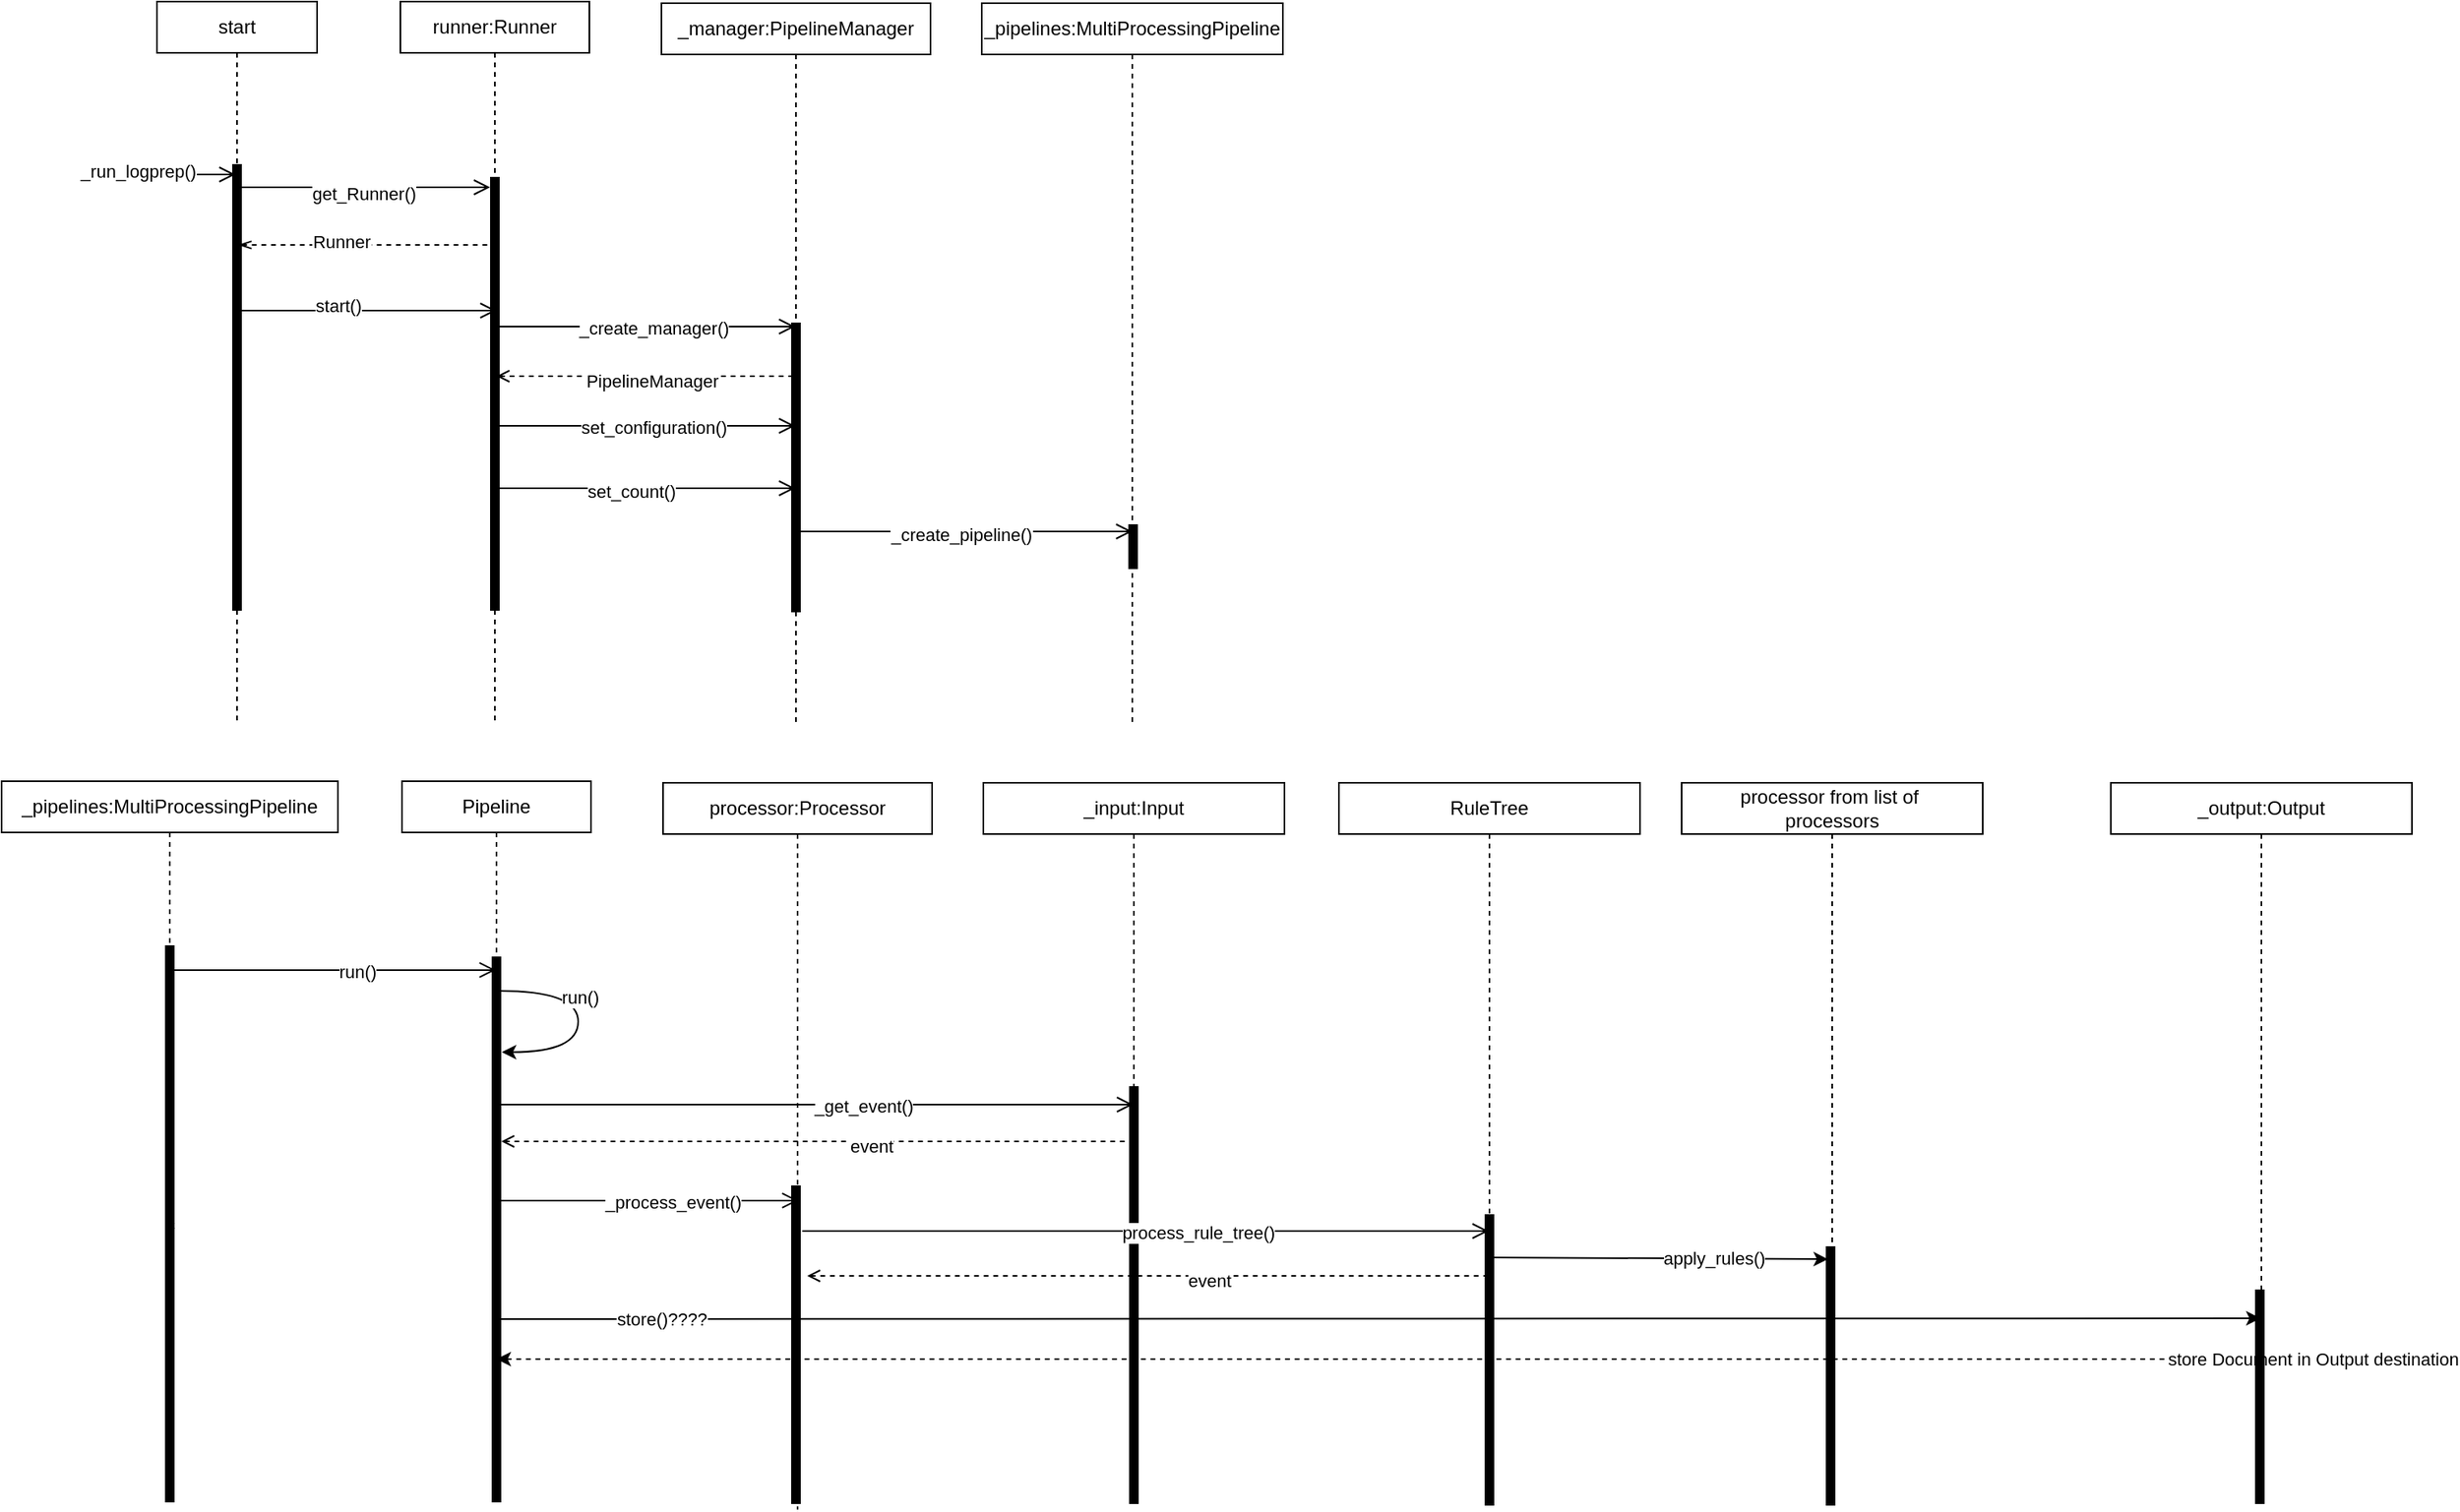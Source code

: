<mxfile>
    <diagram id="rJKQ-tYCr1c0C6d2Qi9T" name="sequence_entwurf">
        <mxGraphModel dx="1779" dy="563" grid="1" gridSize="10" guides="1" tooltips="1" connect="1" arrows="1" fold="1" page="1" pageScale="1" pageWidth="850" pageHeight="1100" math="0" shadow="0">
            <root>
                <mxCell id="0"/>
                <mxCell id="1" parent="0"/>
                <mxCell id="21" value="start" style="shape=umlLifeline;perimeter=lifelinePerimeter;whiteSpace=wrap;html=1;container=1;collapsible=0;recursiveResize=0;outlineConnect=0;gradientColor=none;size=32;" parent="1" vertex="1">
                    <mxGeometry x="67" y="28" width="100" height="452" as="geometry"/>
                </mxCell>
                <mxCell id="DTWtkfzZoddcGGTziA9J-54" value="" style="html=1;points=[];perimeter=orthogonalPerimeter;fillColor=strokeColor;" parent="21" vertex="1">
                    <mxGeometry x="47.5" y="102" width="5" height="278" as="geometry"/>
                </mxCell>
                <mxCell id="22" value="runner:Runner" style="shape=umlLifeline;perimeter=lifelinePerimeter;whiteSpace=wrap;html=1;container=1;collapsible=0;recursiveResize=0;outlineConnect=0;gradientColor=none;size=32;" parent="1" vertex="1">
                    <mxGeometry x="219" y="28" width="118" height="452" as="geometry"/>
                </mxCell>
                <mxCell id="DTWtkfzZoddcGGTziA9J-55" value="" style="html=1;points=[];perimeter=orthogonalPerimeter;fillColor=strokeColor;" parent="22" vertex="1">
                    <mxGeometry x="56.5" y="110" width="5" height="270" as="geometry"/>
                </mxCell>
                <mxCell id="24" value="" style="endArrow=open;startArrow=none;endFill=0;startFill=0;endSize=8;html=1;verticalAlign=bottom;labelBackgroundColor=none;strokeWidth=1;" parent="1" edge="1">
                    <mxGeometry width="160" relative="1" as="geometry">
                        <mxPoint x="115" y="144" as="sourcePoint"/>
                        <mxPoint x="275" y="144" as="targetPoint"/>
                    </mxGeometry>
                </mxCell>
                <mxCell id="25" value="get_Runner()" style="edgeLabel;html=1;align=center;verticalAlign=middle;resizable=0;points=[];" parent="24" vertex="1" connectable="0">
                    <mxGeometry x="-0.328" y="-4" relative="1" as="geometry">
                        <mxPoint x="27" as="offset"/>
                    </mxGeometry>
                </mxCell>
                <mxCell id="26" value="" style="endArrow=none;startArrow=openThin;endFill=0;startFill=0;endSize=8;html=1;verticalAlign=bottom;dashed=1;labelBackgroundColor=none;" parent="1" edge="1">
                    <mxGeometry width="160" relative="1" as="geometry">
                        <mxPoint x="118" y="180" as="sourcePoint"/>
                        <mxPoint x="278" y="180" as="targetPoint"/>
                    </mxGeometry>
                </mxCell>
                <mxCell id="27" value="Runner" style="edgeLabel;html=1;align=center;verticalAlign=middle;resizable=0;points=[];" parent="26" vertex="1" connectable="0">
                    <mxGeometry x="0.31" y="2" relative="1" as="geometry">
                        <mxPoint x="-41" as="offset"/>
                    </mxGeometry>
                </mxCell>
                <mxCell id="28" value="_manager:PipelineManager" style="shape=umlLifeline;perimeter=lifelinePerimeter;whiteSpace=wrap;html=1;container=1;collapsible=0;recursiveResize=0;outlineConnect=0;gradientColor=none;size=32;" parent="1" vertex="1">
                    <mxGeometry x="382" y="29" width="168" height="451" as="geometry"/>
                </mxCell>
                <mxCell id="DTWtkfzZoddcGGTziA9J-56" value="" style="html=1;points=[];perimeter=orthogonalPerimeter;fillColor=strokeColor;" parent="28" vertex="1">
                    <mxGeometry x="81.5" y="200" width="5" height="180" as="geometry"/>
                </mxCell>
                <mxCell id="29" value="" style="endArrow=open;startArrow=none;endFill=0;startFill=0;endSize=8;html=1;verticalAlign=bottom;labelBackgroundColor=none;strokeWidth=1;" parent="1" target="28" edge="1">
                    <mxGeometry width="160" relative="1" as="geometry">
                        <mxPoint x="280" y="231" as="sourcePoint"/>
                        <mxPoint x="440" y="231" as="targetPoint"/>
                    </mxGeometry>
                </mxCell>
                <mxCell id="32" value="_create_manager()" style="edgeLabel;html=1;align=center;verticalAlign=middle;resizable=0;points=[];" parent="29" vertex="1" connectable="0">
                    <mxGeometry x="0.247" y="-1" relative="1" as="geometry">
                        <mxPoint x="-19" as="offset"/>
                    </mxGeometry>
                </mxCell>
                <mxCell id="30" value="" style="endArrow=open;startArrow=none;endFill=0;startFill=0;endSize=8;html=1;verticalAlign=bottom;labelBackgroundColor=none;strokeWidth=1;" parent="1" edge="1">
                    <mxGeometry width="160" relative="1" as="geometry">
                        <mxPoint x="119" y="221" as="sourcePoint"/>
                        <mxPoint x="279" y="221" as="targetPoint"/>
                    </mxGeometry>
                </mxCell>
                <mxCell id="31" value="start()" style="edgeLabel;html=1;align=center;verticalAlign=middle;resizable=0;points=[];" parent="30" vertex="1" connectable="0">
                    <mxGeometry x="-0.19" y="3" relative="1" as="geometry">
                        <mxPoint x="-4" as="offset"/>
                    </mxGeometry>
                </mxCell>
                <mxCell id="33" value="" style="endArrow=none;startArrow=open;endFill=0;startFill=0;endSize=8;html=1;verticalAlign=bottom;dashed=1;labelBackgroundColor=none;" parent="1" target="28" edge="1">
                    <mxGeometry width="160" relative="1" as="geometry">
                        <mxPoint x="279" y="262" as="sourcePoint"/>
                        <mxPoint x="439" y="262" as="targetPoint"/>
                    </mxGeometry>
                </mxCell>
                <mxCell id="tXyRIrCj6aj-PhuWfOkD-54" value="PipelineManager" style="edgeLabel;html=1;align=center;verticalAlign=middle;resizable=0;points=[];" parent="33" vertex="1" connectable="0">
                    <mxGeometry x="0.286" y="-3" relative="1" as="geometry">
                        <mxPoint x="-23" as="offset"/>
                    </mxGeometry>
                </mxCell>
                <mxCell id="34" value="" style="endArrow=open;startArrow=none;endFill=0;startFill=0;endSize=8;html=1;verticalAlign=bottom;labelBackgroundColor=none;strokeWidth=1;" parent="1" edge="1">
                    <mxGeometry width="160" relative="1" as="geometry">
                        <mxPoint x="36" y="136" as="sourcePoint"/>
                        <mxPoint x="116" y="136" as="targetPoint"/>
                    </mxGeometry>
                </mxCell>
                <mxCell id="35" value="_run_logprep()" style="edgeLabel;html=1;align=center;verticalAlign=middle;resizable=0;points=[];" parent="34" vertex="1" connectable="0">
                    <mxGeometry x="-0.52" y="2" relative="1" as="geometry">
                        <mxPoint as="offset"/>
                    </mxGeometry>
                </mxCell>
                <mxCell id="36" value="" style="endArrow=open;startArrow=none;endFill=0;startFill=0;endSize=8;html=1;verticalAlign=bottom;labelBackgroundColor=none;strokeWidth=1;" parent="1" target="28" edge="1">
                    <mxGeometry width="160" relative="1" as="geometry">
                        <mxPoint x="280" y="293" as="sourcePoint"/>
                        <mxPoint x="440" y="293" as="targetPoint"/>
                    </mxGeometry>
                </mxCell>
                <mxCell id="37" value="set_configuration()" style="edgeLabel;html=1;align=center;verticalAlign=middle;resizable=0;points=[];" parent="36" vertex="1" connectable="0">
                    <mxGeometry x="0.247" y="-1" relative="1" as="geometry">
                        <mxPoint x="-19" as="offset"/>
                    </mxGeometry>
                </mxCell>
                <mxCell id="38" value="" style="endArrow=open;startArrow=none;endFill=0;startFill=0;endSize=8;html=1;verticalAlign=bottom;labelBackgroundColor=none;strokeWidth=1;" parent="1" edge="1">
                    <mxGeometry width="160" relative="1" as="geometry">
                        <mxPoint x="280" y="332" as="sourcePoint"/>
                        <mxPoint x="465.5" y="332" as="targetPoint"/>
                    </mxGeometry>
                </mxCell>
                <mxCell id="40" value="set_count()" style="edgeLabel;html=1;align=center;verticalAlign=middle;resizable=0;points=[];" parent="38" vertex="1" connectable="0">
                    <mxGeometry x="0.215" y="-2" relative="1" as="geometry">
                        <mxPoint x="-30" as="offset"/>
                    </mxGeometry>
                </mxCell>
                <mxCell id="44" value="_pipelines:MultiProcessingPipeline" style="shape=umlLifeline;perimeter=lifelinePerimeter;whiteSpace=wrap;html=1;container=1;collapsible=0;recursiveResize=0;outlineConnect=0;gradientColor=none;size=32;" parent="1" vertex="1">
                    <mxGeometry x="582" y="29" width="188" height="451" as="geometry"/>
                </mxCell>
                <mxCell id="54" value="" style="endArrow=open;startArrow=none;endFill=0;startFill=0;endSize=8;html=1;verticalAlign=bottom;labelBackgroundColor=none;strokeWidth=1;" parent="1" edge="1">
                    <mxGeometry width="160" relative="1" as="geometry">
                        <mxPoint x="465.5" y="359" as="sourcePoint"/>
                        <mxPoint x="676" y="359" as="targetPoint"/>
                    </mxGeometry>
                </mxCell>
                <mxCell id="P9sA-kMUCkwuAOYTk-Ch-55" value="_create_pipeline()" style="edgeLabel;html=1;align=center;verticalAlign=middle;resizable=0;points=[];" parent="54" vertex="1" connectable="0">
                    <mxGeometry x="-0.218" y="-2" relative="1" as="geometry">
                        <mxPoint x="21" as="offset"/>
                    </mxGeometry>
                </mxCell>
                <mxCell id="yqmeLYhEv-4c38YeZpnH-54" value="" style="html=1;points=[];perimeter=orthogonalPerimeter;fillColor=strokeColor;" parent="1" vertex="1">
                    <mxGeometry x="674" y="355" width="5" height="27" as="geometry"/>
                </mxCell>
                <mxCell id="CiVYnQjFuliVALg8FxoL-75" value="_pipelines:MultiProcessingPipeline" style="shape=umlLifeline;perimeter=lifelinePerimeter;whiteSpace=wrap;html=1;container=1;collapsible=0;recursiveResize=0;outlineConnect=0;gradientColor=none;size=32;" parent="1" vertex="1">
                    <mxGeometry x="-30" y="515" width="210" height="452" as="geometry"/>
                </mxCell>
                <mxCell id="CiVYnQjFuliVALg8FxoL-76" value="c" style="html=1;points=[];perimeter=orthogonalPerimeter;fillColor=strokeColor;" parent="CiVYnQjFuliVALg8FxoL-75" vertex="1">
                    <mxGeometry x="102.5" y="103" width="5" height="347" as="geometry"/>
                </mxCell>
                <mxCell id="91" value="" style="edgeStyle=none;html=1;dashed=1;startArrow=classic;startFill=1;endArrow=none;endFill=0;" parent="CiVYnQjFuliVALg8FxoL-75" source="CiVYnQjFuliVALg8FxoL-77" edge="1">
                    <mxGeometry relative="1" as="geometry">
                        <mxPoint x="102.5" y="361" as="sourcePoint"/>
                        <mxPoint x="1408.5" y="361" as="targetPoint"/>
                    </mxGeometry>
                </mxCell>
                <mxCell id="92" value="store Document in Output destination" style="edgeLabel;html=1;align=center;verticalAlign=middle;resizable=0;points=[];" parent="91" vertex="1" connectable="0">
                    <mxGeometry x="-0.819" relative="1" as="geometry">
                        <mxPoint x="1034" as="offset"/>
                    </mxGeometry>
                </mxCell>
                <mxCell id="CiVYnQjFuliVALg8FxoL-77" value="Pipeline" style="shape=umlLifeline;perimeter=lifelinePerimeter;whiteSpace=wrap;html=1;container=1;collapsible=0;recursiveResize=0;outlineConnect=0;gradientColor=none;size=32;" parent="1" vertex="1">
                    <mxGeometry x="220" y="515" width="118" height="452" as="geometry"/>
                </mxCell>
                <mxCell id="CiVYnQjFuliVALg8FxoL-78" value="" style="html=1;points=[];perimeter=orthogonalPerimeter;fillColor=strokeColor;rounded=0;" parent="CiVYnQjFuliVALg8FxoL-77" vertex="1">
                    <mxGeometry x="56.5" y="110" width="5" height="340" as="geometry"/>
                </mxCell>
                <mxCell id="CiVYnQjFuliVALg8FxoL-85" value="" style="endArrow=none;startArrow=classic;endFill=0;startFill=1;endSize=8;html=1;verticalAlign=bottom;labelBackgroundColor=none;strokeWidth=1;edgeStyle=orthogonalEdgeStyle;exitX=1.143;exitY=0.294;exitDx=0;exitDy=0;exitPerimeter=0;elbow=vertical;curved=1;entryX=0.998;entryY=0.519;entryDx=0;entryDy=0;entryPerimeter=0;" parent="CiVYnQjFuliVALg8FxoL-77" edge="1">
                    <mxGeometry width="160" relative="1" as="geometry">
                        <mxPoint x="62.315" y="169.25" as="sourcePoint"/>
                        <mxPoint x="61.49" y="130.46" as="targetPoint"/>
                        <Array as="points">
                            <mxPoint x="110" y="169"/>
                            <mxPoint x="110" y="131"/>
                            <mxPoint x="62" y="131"/>
                        </Array>
                    </mxGeometry>
                </mxCell>
                <mxCell id="CiVYnQjFuliVALg8FxoL-102" value="run()" style="edgeLabel;html=1;align=center;verticalAlign=middle;resizable=0;points=[];" parent="CiVYnQjFuliVALg8FxoL-85" vertex="1" connectable="0">
                    <mxGeometry x="0.197" y="-1" relative="1" as="geometry">
                        <mxPoint y="-1" as="offset"/>
                    </mxGeometry>
                </mxCell>
                <mxCell id="CiVYnQjFuliVALg8FxoL-79" value="" style="endArrow=open;startArrow=none;endFill=0;startFill=0;endSize=8;html=1;verticalAlign=bottom;labelBackgroundColor=none;strokeWidth=1;exitX=0.493;exitY=0.261;exitDx=0;exitDy=0;exitPerimeter=0;" parent="1" source="CiVYnQjFuliVALg8FxoL-75" target="CiVYnQjFuliVALg8FxoL-77" edge="1">
                    <mxGeometry width="160" relative="1" as="geometry">
                        <mxPoint x="116" y="631" as="sourcePoint"/>
                        <mxPoint x="276" y="631" as="targetPoint"/>
                    </mxGeometry>
                </mxCell>
                <mxCell id="CiVYnQjFuliVALg8FxoL-101" value="run()" style="edgeLabel;html=1;align=center;verticalAlign=middle;resizable=0;points=[];" parent="CiVYnQjFuliVALg8FxoL-79" vertex="1" connectable="0">
                    <mxGeometry x="0.15" y="-1" relative="1" as="geometry">
                        <mxPoint as="offset"/>
                    </mxGeometry>
                </mxCell>
                <mxCell id="CiVYnQjFuliVALg8FxoL-83" value="processor:Processor" style="shape=umlLifeline;perimeter=lifelinePerimeter;whiteSpace=wrap;html=1;container=1;collapsible=0;recursiveResize=0;outlineConnect=0;gradientColor=none;size=32;" parent="1" vertex="1">
                    <mxGeometry x="383" y="516" width="168" height="454" as="geometry"/>
                </mxCell>
                <mxCell id="CiVYnQjFuliVALg8FxoL-84" value="" style="html=1;points=[];perimeter=orthogonalPerimeter;fillColor=strokeColor;" parent="CiVYnQjFuliVALg8FxoL-83" vertex="1">
                    <mxGeometry x="80.5" y="252" width="5" height="198" as="geometry"/>
                </mxCell>
                <mxCell id="61" value="" style="endArrow=open;startArrow=none;endFill=0;startFill=0;endSize=8;html=1;verticalAlign=bottom;labelBackgroundColor=none;strokeWidth=1;" parent="CiVYnQjFuliVALg8FxoL-83" edge="1">
                    <mxGeometry width="160" relative="1" as="geometry">
                        <mxPoint x="-103" y="201" as="sourcePoint"/>
                        <mxPoint x="293.5" y="201" as="targetPoint"/>
                    </mxGeometry>
                </mxCell>
                <mxCell id="62" value="_get_event()" style="edgeLabel;html=1;align=center;verticalAlign=middle;resizable=0;points=[];" parent="61" vertex="1" connectable="0">
                    <mxGeometry x="0.15" y="-1" relative="1" as="geometry">
                        <mxPoint as="offset"/>
                    </mxGeometry>
                </mxCell>
                <mxCell id="63" value="" style="endArrow=none;startArrow=open;endFill=0;startFill=0;endSize=8;html=1;verticalAlign=bottom;dashed=1;labelBackgroundColor=none;" parent="CiVYnQjFuliVALg8FxoL-83" edge="1">
                    <mxGeometry width="160" relative="1" as="geometry">
                        <mxPoint x="-101" y="224" as="sourcePoint"/>
                        <mxPoint x="293.5" y="224" as="targetPoint"/>
                    </mxGeometry>
                </mxCell>
                <mxCell id="64" value="event" style="edgeLabel;html=1;align=center;verticalAlign=middle;resizable=0;points=[];" parent="63" vertex="1" connectable="0">
                    <mxGeometry x="0.286" y="-3" relative="1" as="geometry">
                        <mxPoint x="-23" as="offset"/>
                    </mxGeometry>
                </mxCell>
                <mxCell id="CiVYnQjFuliVALg8FxoL-97" value="_input:Input" style="shape=umlLifeline;perimeter=lifelinePerimeter;whiteSpace=wrap;html=1;container=1;collapsible=0;recursiveResize=0;outlineConnect=0;gradientColor=none;size=32;" parent="1" vertex="1">
                    <mxGeometry x="583" y="516" width="188" height="451" as="geometry"/>
                </mxCell>
                <mxCell id="CiVYnQjFuliVALg8FxoL-100" value="" style="html=1;points=[];perimeter=orthogonalPerimeter;fillColor=strokeColor;" parent="CiVYnQjFuliVALg8FxoL-97" vertex="1">
                    <mxGeometry x="91.5" y="190" width="5" height="260" as="geometry"/>
                </mxCell>
                <mxCell id="75" value="" style="endArrow=open;startArrow=none;endFill=0;startFill=0;endSize=8;html=1;verticalAlign=bottom;labelBackgroundColor=none;strokeWidth=1;" parent="CiVYnQjFuliVALg8FxoL-97" target="77" edge="1">
                    <mxGeometry width="160" relative="1" as="geometry">
                        <mxPoint x="-113" y="280" as="sourcePoint"/>
                        <mxPoint x="513" y="281.04" as="targetPoint"/>
                    </mxGeometry>
                </mxCell>
                <mxCell id="76" value="process_rule_tree()" style="edgeLabel;html=1;align=center;verticalAlign=middle;resizable=0;points=[];" parent="75" vertex="1" connectable="0">
                    <mxGeometry x="0.15" y="-1" relative="1" as="geometry">
                        <mxPoint as="offset"/>
                    </mxGeometry>
                </mxCell>
                <mxCell id="55" value="" style="endArrow=open;startArrow=none;endFill=0;startFill=0;endSize=8;html=1;verticalAlign=bottom;labelBackgroundColor=none;strokeWidth=1;exitX=0.493;exitY=0.261;exitDx=0;exitDy=0;exitPerimeter=0;" parent="1" edge="1">
                    <mxGeometry width="160" relative="1" as="geometry">
                        <mxPoint x="281.53" y="776.972" as="sourcePoint"/>
                        <mxPoint x="467.5" y="776.972" as="targetPoint"/>
                    </mxGeometry>
                </mxCell>
                <mxCell id="56" value="_process_event()" style="edgeLabel;html=1;align=center;verticalAlign=middle;resizable=0;points=[];" parent="55" vertex="1" connectable="0">
                    <mxGeometry x="0.15" y="-1" relative="1" as="geometry">
                        <mxPoint as="offset"/>
                    </mxGeometry>
                </mxCell>
                <mxCell id="83" value="" style="edgeStyle=none;html=1;entryX=0.18;entryY=0.047;entryDx=0;entryDy=0;entryPerimeter=0;" parent="1" target="82" edge="1">
                    <mxGeometry relative="1" as="geometry">
                        <mxPoint x="898.5" y="812.5" as="sourcePoint"/>
                        <mxPoint x="1166.5" y="812.5" as="targetPoint"/>
                    </mxGeometry>
                </mxCell>
                <mxCell id="84" value="apply_rules()" style="edgeLabel;html=1;align=center;verticalAlign=middle;resizable=0;points=[];" parent="83" vertex="1" connectable="0">
                    <mxGeometry x="0.31" relative="1" as="geometry">
                        <mxPoint x="1" as="offset"/>
                    </mxGeometry>
                </mxCell>
                <mxCell id="77" value="RuleTree" style="shape=umlLifeline;perimeter=lifelinePerimeter;whiteSpace=wrap;html=1;container=1;collapsible=0;recursiveResize=0;outlineConnect=0;gradientColor=none;size=32;" parent="1" vertex="1">
                    <mxGeometry x="805" y="516" width="188" height="451" as="geometry"/>
                </mxCell>
                <mxCell id="78" value="" style="html=1;points=[];perimeter=orthogonalPerimeter;fillColor=strokeColor;" parent="77" vertex="1">
                    <mxGeometry x="91.5" y="270" width="5" height="181" as="geometry"/>
                </mxCell>
                <mxCell id="89" value="" style="edgeStyle=none;html=1;" parent="1" edge="1">
                    <mxGeometry relative="1" as="geometry">
                        <mxPoint x="280" y="851" as="sourcePoint"/>
                        <mxPoint x="1380.5" y="850.5" as="targetPoint"/>
                    </mxGeometry>
                </mxCell>
                <mxCell id="90" value="store()????" style="edgeLabel;html=1;align=center;verticalAlign=middle;resizable=0;points=[];" parent="89" vertex="1" connectable="0">
                    <mxGeometry x="-0.819" relative="1" as="geometry">
                        <mxPoint x="2" as="offset"/>
                    </mxGeometry>
                </mxCell>
                <mxCell id="81" value="processor from list of&amp;nbsp;&lt;br&gt;processors" style="shape=umlLifeline;perimeter=lifelinePerimeter;whiteSpace=wrap;html=1;container=1;collapsible=0;recursiveResize=0;outlineConnect=0;gradientColor=none;size=32;" parent="1" vertex="1">
                    <mxGeometry x="1019" y="516" width="188" height="451" as="geometry"/>
                </mxCell>
                <mxCell id="82" value="" style="html=1;points=[];perimeter=orthogonalPerimeter;fillColor=strokeColor;" parent="81" vertex="1">
                    <mxGeometry x="90.5" y="290" width="5" height="161" as="geometry"/>
                </mxCell>
                <mxCell id="85" value="" style="endArrow=none;startArrow=open;endFill=0;startFill=0;endSize=8;html=1;verticalAlign=bottom;dashed=1;labelBackgroundColor=none;" parent="1" target="77" edge="1">
                    <mxGeometry width="160" relative="1" as="geometry">
                        <mxPoint x="473" y="824" as="sourcePoint"/>
                        <mxPoint x="867.5" y="824" as="targetPoint"/>
                    </mxGeometry>
                </mxCell>
                <mxCell id="86" value="event" style="edgeLabel;html=1;align=center;verticalAlign=middle;resizable=0;points=[];" parent="85" vertex="1" connectable="0">
                    <mxGeometry x="0.286" y="-3" relative="1" as="geometry">
                        <mxPoint x="-23" as="offset"/>
                    </mxGeometry>
                </mxCell>
                <mxCell id="87" value="_output:Output" style="shape=umlLifeline;perimeter=lifelinePerimeter;whiteSpace=wrap;html=1;container=1;collapsible=0;recursiveResize=0;outlineConnect=0;gradientColor=none;size=32;" parent="1" vertex="1">
                    <mxGeometry x="1287" y="516" width="188" height="451" as="geometry"/>
                </mxCell>
                <mxCell id="88" value="" style="html=1;points=[];perimeter=orthogonalPerimeter;fillColor=strokeColor;" parent="87" vertex="1">
                    <mxGeometry x="90.5" y="317" width="5" height="133" as="geometry"/>
                </mxCell>
            </root>
        </mxGraphModel>
    </diagram>
    <diagram id="iLluARywk60rlF3Jdtfl" name="pipeline_entwurf">
        <mxGraphModel dx="616" dy="307" grid="1" gridSize="10" guides="1" tooltips="1" connect="1" arrows="1" fold="1" page="1" pageScale="1" pageWidth="850" pageHeight="1100" math="0" shadow="0">
            <root>
                <mxCell id="0"/>
                <mxCell id="1" parent="0"/>
                <mxCell id="IJUCOpkWvz5L3Gg9TXQ3-3" value="" style="edgeStyle=none;html=1;" parent="1" source="IJUCOpkWvz5L3Gg9TXQ3-1" target="IJUCOpkWvz5L3Gg9TXQ3-2" edge="1">
                    <mxGeometry relative="1" as="geometry"/>
                </mxCell>
                <mxCell id="IJUCOpkWvz5L3Gg9TXQ3-4" value="run()" style="edgeLabel;html=1;align=center;verticalAlign=middle;resizable=0;points=[];" parent="IJUCOpkWvz5L3Gg9TXQ3-3" vertex="1" connectable="0">
                    <mxGeometry x="-0.44" y="-2" relative="1" as="geometry">
                        <mxPoint x="12" as="offset"/>
                    </mxGeometry>
                </mxCell>
                <mxCell id="IJUCOpkWvz5L3Gg9TXQ3-1" value="MultiProcessingPipeline" style="rounded=0;whiteSpace=wrap;html=1;" parent="1" vertex="1">
                    <mxGeometry x="40" y="40" width="160" height="70" as="geometry"/>
                </mxCell>
                <mxCell id="j0RGL1wyG3ZIA8jPun_k-2" value="" style="edgeStyle=none;html=1;exitX=0;exitY=1;exitDx=0;exitDy=0;" parent="1" source="IJUCOpkWvz5L3Gg9TXQ3-2" target="j0RGL1wyG3ZIA8jPun_k-1" edge="1">
                    <mxGeometry relative="1" as="geometry"/>
                </mxCell>
                <mxCell id="yu85xJLdnWOpbDdnYIBj-8" value="run()" style="edgeLabel;html=1;align=center;verticalAlign=middle;resizable=0;points=[];" parent="j0RGL1wyG3ZIA8jPun_k-2" vertex="1" connectable="0">
                    <mxGeometry x="0.47" y="1" relative="1" as="geometry">
                        <mxPoint as="offset"/>
                    </mxGeometry>
                </mxCell>
                <mxCell id="j0RGL1wyG3ZIA8jPun_k-5" value="" style="edgeStyle=none;html=1;" parent="1" source="IJUCOpkWvz5L3Gg9TXQ3-2" target="j0RGL1wyG3ZIA8jPun_k-4" edge="1">
                    <mxGeometry relative="1" as="geometry"/>
                </mxCell>
                <mxCell id="yu85xJLdnWOpbDdnYIBj-7" value="run()" style="edgeLabel;html=1;align=center;verticalAlign=middle;resizable=0;points=[];" parent="j0RGL1wyG3ZIA8jPun_k-5" vertex="1" connectable="0">
                    <mxGeometry x="0.384" y="1" relative="1" as="geometry">
                        <mxPoint as="offset"/>
                    </mxGeometry>
                </mxCell>
                <mxCell id="j0RGL1wyG3ZIA8jPun_k-12" style="edgeStyle=none;html=1;exitX=1;exitY=1;exitDx=0;exitDy=0;" parent="1" source="IJUCOpkWvz5L3Gg9TXQ3-2" edge="1">
                    <mxGeometry relative="1" as="geometry">
                        <mxPoint x="470" y="190" as="targetPoint"/>
                    </mxGeometry>
                </mxCell>
                <mxCell id="j0RGL1wyG3ZIA8jPun_k-14" value="_create_processor()" style="edgeLabel;html=1;align=center;verticalAlign=middle;resizable=0;points=[];" parent="j0RGL1wyG3ZIA8jPun_k-12" vertex="1" connectable="0">
                    <mxGeometry x="0.214" relative="1" as="geometry">
                        <mxPoint y="10" as="offset"/>
                    </mxGeometry>
                </mxCell>
                <mxCell id="IJUCOpkWvz5L3Gg9TXQ3-2" value="Pipeline" style="whiteSpace=wrap;html=1;fillColor=rgb(24, 20, 29);rounded=0;" parent="1" vertex="1">
                    <mxGeometry x="270" y="40" width="160" height="70" as="geometry"/>
                </mxCell>
                <mxCell id="j0RGL1wyG3ZIA8jPun_k-1" value="Input" style="whiteSpace=wrap;html=1;fillColor=rgb(24, 20, 29);rounded=0;" parent="1" vertex="1">
                    <mxGeometry x="172" y="195" width="120" height="60" as="geometry"/>
                </mxCell>
                <mxCell id="j0RGL1wyG3ZIA8jPun_k-8" value="" style="edgeStyle=none;html=1;exitX=1;exitY=0.5;exitDx=0;exitDy=0;" parent="1" source="IJUCOpkWvz5L3Gg9TXQ3-2" target="j0RGL1wyG3ZIA8jPun_k-7" edge="1">
                    <mxGeometry relative="1" as="geometry"/>
                </mxCell>
                <mxCell id="j0RGL1wyG3ZIA8jPun_k-9" value="_run_pending_tasks()" style="edgeLabel;html=1;align=center;verticalAlign=middle;resizable=0;points=[];" parent="j0RGL1wyG3ZIA8jPun_k-8" vertex="1" connectable="0">
                    <mxGeometry x="-0.209" y="1" relative="1" as="geometry">
                        <mxPoint as="offset"/>
                    </mxGeometry>
                </mxCell>
                <mxCell id="j0RGL1wyG3ZIA8jPun_k-4" value="Output" style="whiteSpace=wrap;html=1;fillColor=rgb(24, 20, 29);rounded=0;" parent="1" vertex="1">
                    <mxGeometry x="290" y="195" width="120" height="60" as="geometry"/>
                </mxCell>
                <mxCell id="j0RGL1wyG3ZIA8jPun_k-7" value="Component" style="whiteSpace=wrap;html=1;fillColor=rgb(24, 20, 29);rounded=0;" parent="1" vertex="1">
                    <mxGeometry x="567" y="46" width="120" height="60" as="geometry"/>
                </mxCell>
                <mxCell id="j0RGL1wyG3ZIA8jPun_k-11" value="Processor" style="rounded=0;whiteSpace=wrap;html=1;" parent="1" vertex="1">
                    <mxGeometry x="411" y="195" width="120" height="60" as="geometry"/>
                </mxCell>
            </root>
        </mxGraphModel>
    </diagram>
</mxfile>
